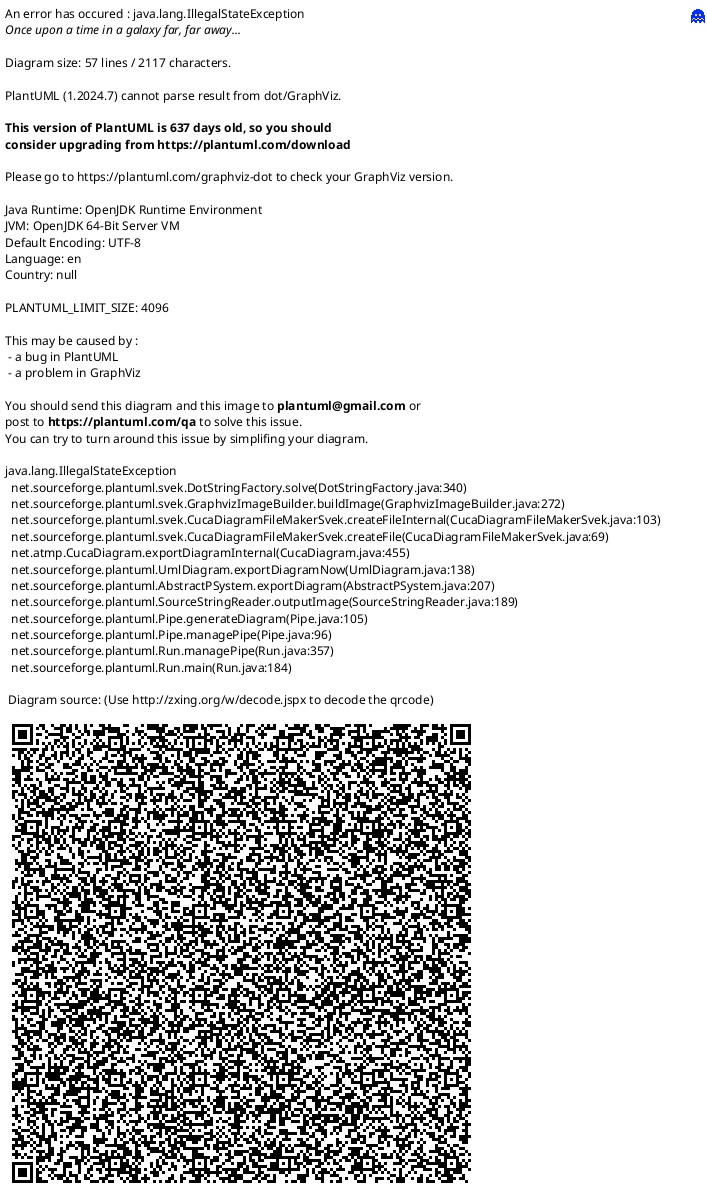 @startuml

skinparam linetype ortho
scale 0.7

artifact "Bundle: Laboratory Report" as bundle
artifact "Composition: Laboratory Report" as composition
artifact "DiagnosticReport: Laboratory Report" as diagnosticReport
artifact "Observation Results: laboratory" as result
artifact "Patient: Animal" as animalPatient
artifact "Patient: Person" as humanPatient
artifact "Practitioner: Laboratory Report" as Practitioner
artifact "PractitionerRole: Laboratory Report" as PractitionerRole
artifact "ServiceRequest: Laboratory Order" as ServiceRequest
artifact "Specimen: Laboratory" as Specimen
artifact "Body structure: Laboratory" as bodyStructure
artifact "Substance: Specimen Additive Substance" as Substance


url of bundle is  [[StructureDefinition-Bundle-eu-lab.html]]
url of composition is  [[StructureDefinition-Composition-eu-lab.html]]
url of diagnosticReport is  [[StructureDefinition-DiagnosticReport-eu-lab.html]]
url of result [[StructureDefinition-Observation-resultslab-eu-lab.html]]
url of humanPatient [[StructureDefinition-Patient-eu-lab.html]]
url of animalPatient [[StructureDefinition-Patient-animal-eu-lab.html]]
url of Practitioner [[StructureDefinition-Practitioner-eu-lab.html]]
url of PractitionerRole [[StructureDefinition-PractitionerRole-eu-lab.html]]
url of ServiceRequest [[StructureDefinition-ServiceRequest-eu-lab.html]]
url of Specimen [[StructureDefinition-Specimen-eu-lab.html]]
url of Substance [[StructureDefinition-Substance-additive-eu-lab.html]]
url of bodyStructure [[StructureDefinition-BodyStructure-eu-lab.html]]

bundle o-- composition
bundle o-- diagnosticReport
bundle o-- result
bundle o-- humanPatient
bundle o-- composition
bundle o-- Practitioner
bundle o-- PractitionerRole
bundle o-- ServiceRequest
bundle o-- Specimen
bundle o-- Substance
bundle o-- bodyStructure

composition --> result
composition --> animalPatient
composition --> humanPatient
composition --> Practitioner
composition --> PractitionerRole
composition --> ServiceRequest
composition --> Specimen

diagnosticReport --> composition
Specimen --> Substance
PractitionerRole --> Practitioner

@enduml